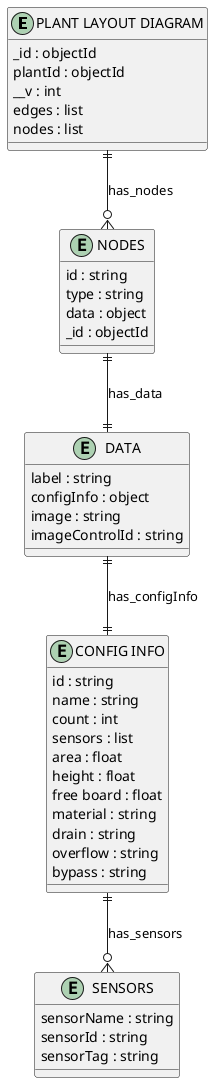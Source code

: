 @startuml PLANT_LAYOUT_DIAGRAM_Diagram

entity "PLANT LAYOUT DIAGRAM" as PLANT_LAYOUT_DIAGRAM {
  _id : objectId
  plantId : objectId
  __v : int
  edges : list
  nodes : list
}

entity "NODES" as NODES {
  id : string
  type : string
  data : object
  _id : objectId
}

entity "DATA" as DATA {
  label : string
  configInfo : object
  image : string
  imageControlId : string
}

entity "CONFIG INFO" as CONFIG_INFO {
  id : string
  name : string
  count : int
  sensors : list
  area : float
  height : float
  free board : float
  material : string
  drain : string
  overflow : string
  bypass : string
}

entity "SENSORS" as SENSORS {
  sensorName : string
  sensorId : string
  sensorTag : string
}

' // Relationships
PLANT_LAYOUT_DIAGRAM ||--o{ NODES : has_nodes
NODES ||--|| DATA : has_data
DATA ||--|| CONFIG_INFO : has_configInfo
CONFIG_INFO ||--o{ SENSORS : has_sensors
@enduml